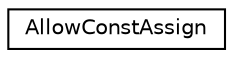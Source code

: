 digraph "Graphical Class Hierarchy"
{
  edge [fontname="Helvetica",fontsize="10",labelfontname="Helvetica",labelfontsize="10"];
  node [fontname="Helvetica",fontsize="10",shape=record];
  rankdir="LR";
  Node0 [label="AllowConstAssign",height=0.2,width=0.4,color="black", fillcolor="white", style="filled",URL="$struct_allow_const_assign.html"];
}

